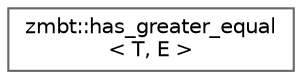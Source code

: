 digraph "Graphical Class Hierarchy"
{
 // LATEX_PDF_SIZE
  bgcolor="transparent";
  edge [fontname=Helvetica,fontsize=10,labelfontname=Helvetica,labelfontsize=10];
  node [fontname=Helvetica,fontsize=10,shape=box,height=0.2,width=0.4];
  rankdir="LR";
  Node0 [id="Node000000",label="zmbt::has_greater_equal\l\< T, E \>",height=0.2,width=0.4,color="grey40", fillcolor="white", style="filled",URL="$structzmbt_1_1has__greater__equal.html",tooltip=" "];
}
